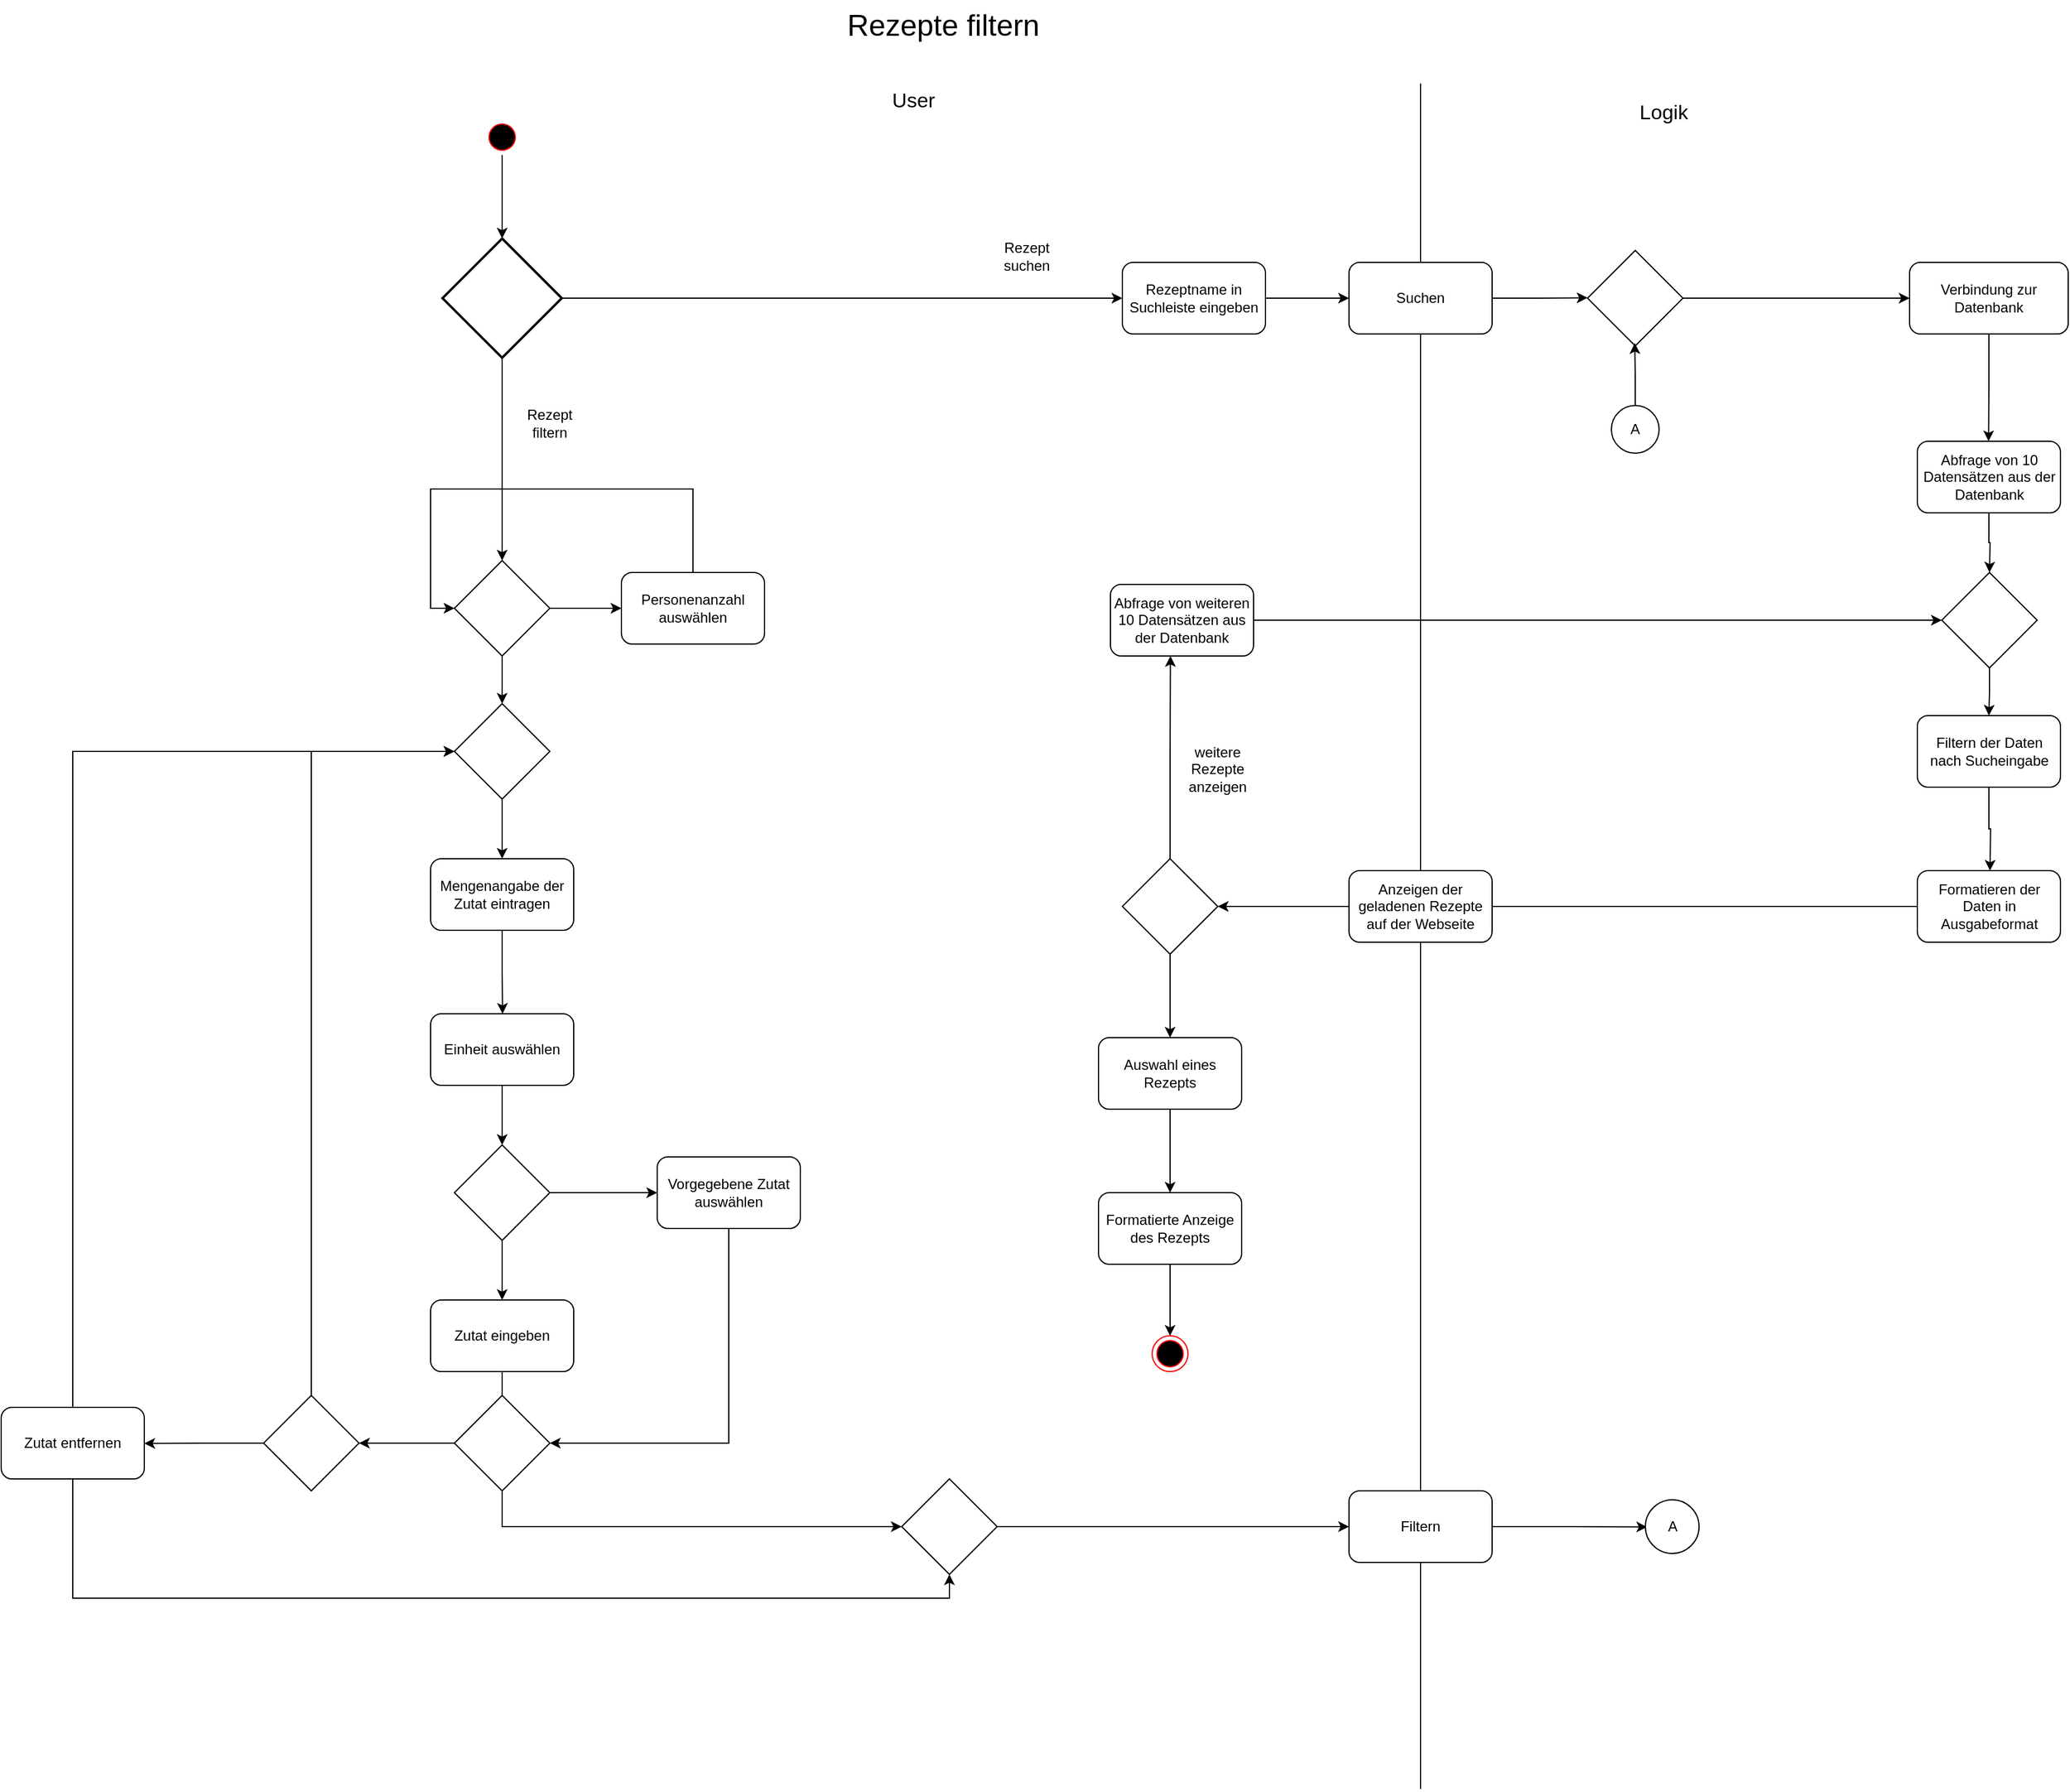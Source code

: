 <mxfile version="28.2.8">
  <diagram name="Seite-1" id="HaQuM1sftGkTOCXJzHrL">
    <mxGraphModel dx="2078" dy="871" grid="1" gridSize="10" guides="1" tooltips="1" connect="1" arrows="1" fold="1" page="1" pageScale="1" pageWidth="827" pageHeight="1169" math="0" shadow="0">
      <root>
        <mxCell id="0" />
        <mxCell id="1" parent="0" />
        <mxCell id="EVS9RXsHnxhM-Bmi1OHA-1" value="Rezepte filtern" style="text;html=1;whiteSpace=wrap;strokeColor=none;fillColor=none;align=center;verticalAlign=middle;rounded=0;fontSize=25;" vertex="1" parent="1">
          <mxGeometry x="70" y="10" width="200" height="40" as="geometry" />
        </mxCell>
        <mxCell id="EVS9RXsHnxhM-Bmi1OHA-2" value="" style="ellipse;html=1;shape=startState;fillColor=#000000;strokeColor=#ff0000;" vertex="1" parent="1">
          <mxGeometry x="-215" y="110" width="30" height="30" as="geometry" />
        </mxCell>
        <mxCell id="EVS9RXsHnxhM-Bmi1OHA-3" style="edgeStyle=orthogonalEdgeStyle;rounded=0;orthogonalLoop=1;jettySize=auto;html=1;exitX=0.5;exitY=1;exitDx=0;exitDy=0;exitPerimeter=0;entryX=0.5;entryY=0;entryDx=0;entryDy=0;" edge="1" parent="1" source="EVS9RXsHnxhM-Bmi1OHA-5" target="EVS9RXsHnxhM-Bmi1OHA-38">
          <mxGeometry relative="1" as="geometry">
            <mxPoint x="120" y="420" as="targetPoint" />
          </mxGeometry>
        </mxCell>
        <mxCell id="EVS9RXsHnxhM-Bmi1OHA-4" style="edgeStyle=orthogonalEdgeStyle;rounded=0;orthogonalLoop=1;jettySize=auto;html=1;exitX=1;exitY=0.5;exitDx=0;exitDy=0;exitPerimeter=0;" edge="1" parent="1" source="EVS9RXsHnxhM-Bmi1OHA-5" target="EVS9RXsHnxhM-Bmi1OHA-7">
          <mxGeometry relative="1" as="geometry" />
        </mxCell>
        <mxCell id="EVS9RXsHnxhM-Bmi1OHA-5" value="" style="strokeWidth=2;html=1;shape=mxgraph.flowchart.decision;whiteSpace=wrap;" vertex="1" parent="1">
          <mxGeometry x="-250" y="210" width="100" height="100" as="geometry" />
        </mxCell>
        <mxCell id="EVS9RXsHnxhM-Bmi1OHA-6" style="edgeStyle=orthogonalEdgeStyle;rounded=0;orthogonalLoop=1;jettySize=auto;html=1;exitX=1;exitY=0.5;exitDx=0;exitDy=0;entryX=0;entryY=0.5;entryDx=0;entryDy=0;" edge="1" parent="1" source="EVS9RXsHnxhM-Bmi1OHA-7" target="EVS9RXsHnxhM-Bmi1OHA-12">
          <mxGeometry relative="1" as="geometry" />
        </mxCell>
        <mxCell id="EVS9RXsHnxhM-Bmi1OHA-7" value="Rezeptname in Suchleiste eingeben" style="rounded=1;whiteSpace=wrap;html=1;" vertex="1" parent="1">
          <mxGeometry x="320" y="230" width="120" height="60" as="geometry" />
        </mxCell>
        <mxCell id="EVS9RXsHnxhM-Bmi1OHA-9" value="Logik" style="text;html=1;whiteSpace=wrap;strokeColor=none;fillColor=none;align=center;verticalAlign=middle;rounded=0;fontSize=17;" vertex="1" parent="1">
          <mxGeometry x="743.5" y="90" width="60" height="30" as="geometry" />
        </mxCell>
        <mxCell id="EVS9RXsHnxhM-Bmi1OHA-10" value="" style="endArrow=none;html=1;rounded=0;" edge="1" parent="1" source="EVS9RXsHnxhM-Bmi1OHA-40">
          <mxGeometry width="50" height="50" relative="1" as="geometry">
            <mxPoint x="570" y="1080" as="sourcePoint" />
            <mxPoint x="570" y="80" as="targetPoint" />
          </mxGeometry>
        </mxCell>
        <mxCell id="EVS9RXsHnxhM-Bmi1OHA-11" style="edgeStyle=orthogonalEdgeStyle;rounded=0;orthogonalLoop=1;jettySize=auto;html=1;exitX=1;exitY=0.5;exitDx=0;exitDy=0;" edge="1" parent="1" source="EVS9RXsHnxhM-Bmi1OHA-12">
          <mxGeometry relative="1" as="geometry">
            <mxPoint x="710" y="259.647" as="targetPoint" />
          </mxGeometry>
        </mxCell>
        <mxCell id="EVS9RXsHnxhM-Bmi1OHA-12" value="Suchen" style="rounded=1;whiteSpace=wrap;html=1;" vertex="1" parent="1">
          <mxGeometry x="510" y="230" width="120" height="60" as="geometry" />
        </mxCell>
        <mxCell id="EVS9RXsHnxhM-Bmi1OHA-13" style="edgeStyle=orthogonalEdgeStyle;rounded=0;orthogonalLoop=1;jettySize=auto;html=1;exitX=0.5;exitY=1;exitDx=0;exitDy=0;" edge="1" parent="1" source="EVS9RXsHnxhM-Bmi1OHA-14">
          <mxGeometry relative="1" as="geometry">
            <mxPoint x="1046.235" y="380" as="targetPoint" />
          </mxGeometry>
        </mxCell>
        <mxCell id="EVS9RXsHnxhM-Bmi1OHA-14" value="Verbindung zur Datenbank" style="rounded=1;whiteSpace=wrap;html=1;" vertex="1" parent="1">
          <mxGeometry x="980" y="230" width="133" height="60" as="geometry" />
        </mxCell>
        <mxCell id="EVS9RXsHnxhM-Bmi1OHA-15" style="edgeStyle=orthogonalEdgeStyle;rounded=0;orthogonalLoop=1;jettySize=auto;html=1;exitX=0.5;exitY=1;exitDx=0;exitDy=0;" edge="1" parent="1" source="EVS9RXsHnxhM-Bmi1OHA-16">
          <mxGeometry relative="1" as="geometry">
            <mxPoint x="1047" y="490" as="targetPoint" />
          </mxGeometry>
        </mxCell>
        <mxCell id="EVS9RXsHnxhM-Bmi1OHA-16" value="Abfrage von 10 Datensätzen aus der Datenbank" style="rounded=1;whiteSpace=wrap;html=1;" vertex="1" parent="1">
          <mxGeometry x="986.5" y="380" width="120" height="60" as="geometry" />
        </mxCell>
        <mxCell id="EVS9RXsHnxhM-Bmi1OHA-17" style="edgeStyle=orthogonalEdgeStyle;rounded=0;orthogonalLoop=1;jettySize=auto;html=1;exitX=0.5;exitY=1;exitDx=0;exitDy=0;" edge="1" parent="1" source="EVS9RXsHnxhM-Bmi1OHA-18">
          <mxGeometry relative="1" as="geometry">
            <mxPoint x="1047.412" y="740" as="targetPoint" />
          </mxGeometry>
        </mxCell>
        <mxCell id="EVS9RXsHnxhM-Bmi1OHA-18" value="Filtern der Daten nach Sucheingabe" style="rounded=1;whiteSpace=wrap;html=1;" vertex="1" parent="1">
          <mxGeometry x="986.5" y="610" width="120" height="60" as="geometry" />
        </mxCell>
        <mxCell id="EVS9RXsHnxhM-Bmi1OHA-19" style="edgeStyle=orthogonalEdgeStyle;rounded=0;orthogonalLoop=1;jettySize=auto;html=1;exitX=0;exitY=0.5;exitDx=0;exitDy=0;entryX=1;entryY=0.5;entryDx=0;entryDy=0;" edge="1" parent="1" source="EVS9RXsHnxhM-Bmi1OHA-20">
          <mxGeometry relative="1" as="geometry">
            <mxPoint x="620" y="770" as="targetPoint" />
          </mxGeometry>
        </mxCell>
        <mxCell id="EVS9RXsHnxhM-Bmi1OHA-20" value="Formatieren der Daten in Ausgabeformat" style="rounded=1;whiteSpace=wrap;html=1;" vertex="1" parent="1">
          <mxGeometry x="986.5" y="740" width="120" height="60" as="geometry" />
        </mxCell>
        <mxCell id="EVS9RXsHnxhM-Bmi1OHA-21" style="edgeStyle=orthogonalEdgeStyle;rounded=0;orthogonalLoop=1;jettySize=auto;html=1;exitX=0;exitY=0.5;exitDx=0;exitDy=0;entryX=1;entryY=0.5;entryDx=0;entryDy=0;" edge="1" parent="1" source="EVS9RXsHnxhM-Bmi1OHA-40" target="EVS9RXsHnxhM-Bmi1OHA-24">
          <mxGeometry relative="1" as="geometry">
            <mxPoint x="400" y="719.647" as="targetPoint" />
          </mxGeometry>
        </mxCell>
        <mxCell id="EVS9RXsHnxhM-Bmi1OHA-22" style="edgeStyle=orthogonalEdgeStyle;rounded=0;orthogonalLoop=1;jettySize=auto;html=1;exitX=0.5;exitY=0;exitDx=0;exitDy=0;" edge="1" parent="1" source="EVS9RXsHnxhM-Bmi1OHA-24">
          <mxGeometry relative="1" as="geometry">
            <mxPoint x="360.294" y="560" as="targetPoint" />
          </mxGeometry>
        </mxCell>
        <mxCell id="EVS9RXsHnxhM-Bmi1OHA-23" style="edgeStyle=orthogonalEdgeStyle;rounded=0;orthogonalLoop=1;jettySize=auto;html=1;exitX=0.5;exitY=1;exitDx=0;exitDy=0;entryX=0.5;entryY=0;entryDx=0;entryDy=0;" edge="1" parent="1" source="EVS9RXsHnxhM-Bmi1OHA-24" target="EVS9RXsHnxhM-Bmi1OHA-28">
          <mxGeometry relative="1" as="geometry">
            <mxPoint x="360.294" y="841.882" as="targetPoint" />
          </mxGeometry>
        </mxCell>
        <mxCell id="EVS9RXsHnxhM-Bmi1OHA-24" value="" style="rhombus;whiteSpace=wrap;html=1;" vertex="1" parent="1">
          <mxGeometry x="320" y="730" width="80" height="80" as="geometry" />
        </mxCell>
        <mxCell id="EVS9RXsHnxhM-Bmi1OHA-25" value="weitere Rezepte anzeigen" style="text;html=1;whiteSpace=wrap;strokeColor=none;fillColor=none;align=center;verticalAlign=middle;rounded=0;" vertex="1" parent="1">
          <mxGeometry x="370" y="640" width="60" height="30" as="geometry" />
        </mxCell>
        <mxCell id="EVS9RXsHnxhM-Bmi1OHA-26" value="Rezept suchen" style="text;html=1;whiteSpace=wrap;strokeColor=none;fillColor=none;align=center;verticalAlign=middle;rounded=0;" vertex="1" parent="1">
          <mxGeometry x="210" y="210" width="60" height="30" as="geometry" />
        </mxCell>
        <mxCell id="EVS9RXsHnxhM-Bmi1OHA-27" style="edgeStyle=orthogonalEdgeStyle;rounded=0;orthogonalLoop=1;jettySize=auto;html=1;" edge="1" parent="1" source="EVS9RXsHnxhM-Bmi1OHA-28">
          <mxGeometry relative="1" as="geometry">
            <mxPoint x="360" y="1010" as="targetPoint" />
          </mxGeometry>
        </mxCell>
        <mxCell id="EVS9RXsHnxhM-Bmi1OHA-28" value="Auswahl eines Rezepts" style="rounded=1;whiteSpace=wrap;html=1;" vertex="1" parent="1">
          <mxGeometry x="300" y="880" width="120" height="60" as="geometry" />
        </mxCell>
        <mxCell id="EVS9RXsHnxhM-Bmi1OHA-29" style="edgeStyle=orthogonalEdgeStyle;rounded=0;orthogonalLoop=1;jettySize=auto;html=1;exitX=0.5;exitY=1;exitDx=0;exitDy=0;entryX=0.5;entryY=0;entryDx=0;entryDy=0;" edge="1" parent="1" source="EVS9RXsHnxhM-Bmi1OHA-30" target="EVS9RXsHnxhM-Bmi1OHA-35">
          <mxGeometry relative="1" as="geometry" />
        </mxCell>
        <mxCell id="EVS9RXsHnxhM-Bmi1OHA-30" value="Formatierte Anzeige des Rezepts" style="rounded=1;whiteSpace=wrap;html=1;" vertex="1" parent="1">
          <mxGeometry x="300" y="1010" width="120" height="60" as="geometry" />
        </mxCell>
        <mxCell id="EVS9RXsHnxhM-Bmi1OHA-31" style="edgeStyle=orthogonalEdgeStyle;rounded=0;orthogonalLoop=1;jettySize=auto;html=1;exitX=1;exitY=0.5;exitDx=0;exitDy=0;entryX=0;entryY=0.5;entryDx=0;entryDy=0;" edge="1" parent="1" source="EVS9RXsHnxhM-Bmi1OHA-32" target="EVS9RXsHnxhM-Bmi1OHA-34">
          <mxGeometry relative="1" as="geometry" />
        </mxCell>
        <mxCell id="EVS9RXsHnxhM-Bmi1OHA-32" value="Abfrage von weiteren 10 Datensätzen aus der Datenbank" style="rounded=1;whiteSpace=wrap;html=1;" vertex="1" parent="1">
          <mxGeometry x="310" y="500" width="120" height="60" as="geometry" />
        </mxCell>
        <mxCell id="EVS9RXsHnxhM-Bmi1OHA-33" style="edgeStyle=orthogonalEdgeStyle;rounded=0;orthogonalLoop=1;jettySize=auto;html=1;exitX=0.5;exitY=1;exitDx=0;exitDy=0;entryX=0.5;entryY=0;entryDx=0;entryDy=0;" edge="1" parent="1" source="EVS9RXsHnxhM-Bmi1OHA-34" target="EVS9RXsHnxhM-Bmi1OHA-18">
          <mxGeometry relative="1" as="geometry" />
        </mxCell>
        <mxCell id="EVS9RXsHnxhM-Bmi1OHA-34" value="" style="rhombus;whiteSpace=wrap;html=1;" vertex="1" parent="1">
          <mxGeometry x="1007" y="490" width="80" height="80" as="geometry" />
        </mxCell>
        <mxCell id="EVS9RXsHnxhM-Bmi1OHA-35" value="" style="ellipse;html=1;shape=endState;fillColor=#000000;strokeColor=#ff0000;" vertex="1" parent="1">
          <mxGeometry x="345" y="1130" width="30" height="30" as="geometry" />
        </mxCell>
        <mxCell id="EVS9RXsHnxhM-Bmi1OHA-36" value="Rezept filtern" style="text;html=1;whiteSpace=wrap;strokeColor=none;fillColor=none;align=center;verticalAlign=middle;rounded=0;" vertex="1" parent="1">
          <mxGeometry x="-190" y="350" width="60" height="30" as="geometry" />
        </mxCell>
        <mxCell id="EVS9RXsHnxhM-Bmi1OHA-37" style="edgeStyle=orthogonalEdgeStyle;rounded=0;orthogonalLoop=1;jettySize=auto;html=1;exitX=0.5;exitY=1;exitDx=0;exitDy=0;" edge="1" parent="1" source="EVS9RXsHnxhM-Bmi1OHA-38">
          <mxGeometry relative="1" as="geometry">
            <mxPoint x="-200" y="600" as="targetPoint" />
          </mxGeometry>
        </mxCell>
        <mxCell id="EVS9RXsHnxhM-Bmi1OHA-38" value="" style="rhombus;whiteSpace=wrap;html=1;" vertex="1" parent="1">
          <mxGeometry x="-240" y="480" width="80" height="80" as="geometry" />
        </mxCell>
        <mxCell id="EVS9RXsHnxhM-Bmi1OHA-39" value="" style="endArrow=none;html=1;rounded=0;" edge="1" parent="1" source="EVS9RXsHnxhM-Bmi1OHA-62" target="EVS9RXsHnxhM-Bmi1OHA-40">
          <mxGeometry width="50" height="50" relative="1" as="geometry">
            <mxPoint x="570" y="1510" as="sourcePoint" />
            <mxPoint x="560" y="80" as="targetPoint" />
          </mxGeometry>
        </mxCell>
        <mxCell id="EVS9RXsHnxhM-Bmi1OHA-40" value="Anzeigen der geladenen Rezepte auf der Webseite" style="rounded=1;whiteSpace=wrap;html=1;" vertex="1" parent="1">
          <mxGeometry x="510" y="740" width="120" height="60" as="geometry" />
        </mxCell>
        <mxCell id="EVS9RXsHnxhM-Bmi1OHA-41" style="edgeStyle=orthogonalEdgeStyle;rounded=0;orthogonalLoop=1;jettySize=auto;html=1;entryX=0.5;entryY=0;entryDx=0;entryDy=0;entryPerimeter=0;" edge="1" parent="1" source="EVS9RXsHnxhM-Bmi1OHA-2" target="EVS9RXsHnxhM-Bmi1OHA-5">
          <mxGeometry relative="1" as="geometry" />
        </mxCell>
        <mxCell id="EVS9RXsHnxhM-Bmi1OHA-42" value="User" style="text;html=1;whiteSpace=wrap;strokeColor=none;fillColor=none;align=center;verticalAlign=middle;rounded=0;fontSize=17;" vertex="1" parent="1">
          <mxGeometry x="115" y="80" width="60" height="30" as="geometry" />
        </mxCell>
        <mxCell id="EVS9RXsHnxhM-Bmi1OHA-43" style="edgeStyle=orthogonalEdgeStyle;rounded=0;orthogonalLoop=1;jettySize=auto;html=1;exitX=1;exitY=0.5;exitDx=0;exitDy=0;entryX=0;entryY=0.5;entryDx=0;entryDy=0;" edge="1" parent="1" source="EVS9RXsHnxhM-Bmi1OHA-38" target="EVS9RXsHnxhM-Bmi1OHA-45">
          <mxGeometry relative="1" as="geometry">
            <mxPoint x="-10" y="520" as="sourcePoint" />
          </mxGeometry>
        </mxCell>
        <mxCell id="EVS9RXsHnxhM-Bmi1OHA-44" style="edgeStyle=orthogonalEdgeStyle;rounded=0;orthogonalLoop=1;jettySize=auto;html=1;exitX=0.5;exitY=0;exitDx=0;exitDy=0;entryX=0;entryY=0.5;entryDx=0;entryDy=0;" edge="1" parent="1" source="EVS9RXsHnxhM-Bmi1OHA-45" target="EVS9RXsHnxhM-Bmi1OHA-38">
          <mxGeometry relative="1" as="geometry">
            <Array as="points">
              <mxPoint x="-40" y="420" />
              <mxPoint x="-260" y="420" />
              <mxPoint x="-260" y="520" />
            </Array>
          </mxGeometry>
        </mxCell>
        <mxCell id="EVS9RXsHnxhM-Bmi1OHA-45" value="Personenanzahl auswählen" style="rounded=1;whiteSpace=wrap;html=1;" vertex="1" parent="1">
          <mxGeometry x="-100" y="490" width="120" height="60" as="geometry" />
        </mxCell>
        <mxCell id="EVS9RXsHnxhM-Bmi1OHA-46" style="edgeStyle=orthogonalEdgeStyle;rounded=0;orthogonalLoop=1;jettySize=auto;html=1;exitX=0.5;exitY=1;exitDx=0;exitDy=0;" edge="1" parent="1" source="EVS9RXsHnxhM-Bmi1OHA-47">
          <mxGeometry relative="1" as="geometry">
            <mxPoint x="-199.647" y="860" as="targetPoint" />
          </mxGeometry>
        </mxCell>
        <mxCell id="EVS9RXsHnxhM-Bmi1OHA-47" value="Mengenangabe der Zutat eintragen" style="rounded=1;whiteSpace=wrap;html=1;" vertex="1" parent="1">
          <mxGeometry x="-260" y="730" width="120" height="60" as="geometry" />
        </mxCell>
        <mxCell id="EVS9RXsHnxhM-Bmi1OHA-48" style="edgeStyle=orthogonalEdgeStyle;rounded=0;orthogonalLoop=1;jettySize=auto;html=1;exitX=0.5;exitY=1;exitDx=0;exitDy=0;entryX=0.5;entryY=0;entryDx=0;entryDy=0;" edge="1" parent="1" source="EVS9RXsHnxhM-Bmi1OHA-49" target="EVS9RXsHnxhM-Bmi1OHA-54">
          <mxGeometry relative="1" as="geometry">
            <mxPoint x="-199.647" y="950" as="targetPoint" />
          </mxGeometry>
        </mxCell>
        <mxCell id="EVS9RXsHnxhM-Bmi1OHA-49" value="Einheit auswählen" style="rounded=1;whiteSpace=wrap;html=1;" vertex="1" parent="1">
          <mxGeometry x="-260" y="860" width="120" height="60" as="geometry" />
        </mxCell>
        <mxCell id="EVS9RXsHnxhM-Bmi1OHA-50" style="edgeStyle=orthogonalEdgeStyle;rounded=0;orthogonalLoop=1;jettySize=auto;html=1;exitX=0.5;exitY=1;exitDx=0;exitDy=0;entryX=0.5;entryY=0;entryDx=0;entryDy=0;" edge="1" parent="1" source="EVS9RXsHnxhM-Bmi1OHA-51">
          <mxGeometry relative="1" as="geometry">
            <mxPoint x="-200.0" y="1210.0" as="targetPoint" />
          </mxGeometry>
        </mxCell>
        <mxCell id="EVS9RXsHnxhM-Bmi1OHA-51" value="Zutat eingeben" style="rounded=1;whiteSpace=wrap;html=1;" vertex="1" parent="1">
          <mxGeometry x="-260" y="1100" width="120" height="60" as="geometry" />
        </mxCell>
        <mxCell id="EVS9RXsHnxhM-Bmi1OHA-52" style="edgeStyle=orthogonalEdgeStyle;rounded=0;orthogonalLoop=1;jettySize=auto;html=1;exitX=0.5;exitY=1;exitDx=0;exitDy=0;entryX=0.5;entryY=0;entryDx=0;entryDy=0;" edge="1" parent="1" source="EVS9RXsHnxhM-Bmi1OHA-54" target="EVS9RXsHnxhM-Bmi1OHA-51">
          <mxGeometry relative="1" as="geometry" />
        </mxCell>
        <mxCell id="EVS9RXsHnxhM-Bmi1OHA-53" style="edgeStyle=orthogonalEdgeStyle;rounded=0;orthogonalLoop=1;jettySize=auto;html=1;exitX=1;exitY=0.5;exitDx=0;exitDy=0;entryX=0;entryY=0.5;entryDx=0;entryDy=0;" edge="1" parent="1" source="EVS9RXsHnxhM-Bmi1OHA-54">
          <mxGeometry relative="1" as="geometry">
            <mxPoint x="-70.0" y="1010.0" as="targetPoint" />
          </mxGeometry>
        </mxCell>
        <mxCell id="EVS9RXsHnxhM-Bmi1OHA-54" value="" style="rhombus;whiteSpace=wrap;html=1;" vertex="1" parent="1">
          <mxGeometry x="-240" y="970" width="80" height="80" as="geometry" />
        </mxCell>
        <mxCell id="EVS9RXsHnxhM-Bmi1OHA-55" style="edgeStyle=orthogonalEdgeStyle;rounded=0;orthogonalLoop=1;jettySize=auto;html=1;exitX=0.5;exitY=1;exitDx=0;exitDy=0;entryX=1;entryY=0.5;entryDx=0;entryDy=0;" edge="1" parent="1" source="EVS9RXsHnxhM-Bmi1OHA-56" target="EVS9RXsHnxhM-Bmi1OHA-59">
          <mxGeometry relative="1" as="geometry" />
        </mxCell>
        <mxCell id="EVS9RXsHnxhM-Bmi1OHA-56" value="Vorgegebene Zutat auswählen" style="rounded=1;whiteSpace=wrap;html=1;" vertex="1" parent="1">
          <mxGeometry x="-70" y="980" width="120" height="60" as="geometry" />
        </mxCell>
        <mxCell id="EVS9RXsHnxhM-Bmi1OHA-57" style="edgeStyle=orthogonalEdgeStyle;rounded=0;orthogonalLoop=1;jettySize=auto;html=1;exitX=0;exitY=0.5;exitDx=0;exitDy=0;entryX=1;entryY=0.5;entryDx=0;entryDy=0;" edge="1" parent="1" source="EVS9RXsHnxhM-Bmi1OHA-59" target="EVS9RXsHnxhM-Bmi1OHA-70">
          <mxGeometry relative="1" as="geometry" />
        </mxCell>
        <mxCell id="EVS9RXsHnxhM-Bmi1OHA-58" style="edgeStyle=orthogonalEdgeStyle;rounded=0;orthogonalLoop=1;jettySize=auto;html=1;exitX=0.5;exitY=1;exitDx=0;exitDy=0;entryX=0;entryY=0.5;entryDx=0;entryDy=0;" edge="1" parent="1" source="EVS9RXsHnxhM-Bmi1OHA-59" target="EVS9RXsHnxhM-Bmi1OHA-75">
          <mxGeometry relative="1" as="geometry" />
        </mxCell>
        <mxCell id="EVS9RXsHnxhM-Bmi1OHA-59" value="" style="rhombus;whiteSpace=wrap;html=1;" vertex="1" parent="1">
          <mxGeometry x="-240" y="1180" width="80" height="80" as="geometry" />
        </mxCell>
        <mxCell id="EVS9RXsHnxhM-Bmi1OHA-60" value="" style="endArrow=none;html=1;rounded=0;" edge="1" parent="1" target="EVS9RXsHnxhM-Bmi1OHA-62">
          <mxGeometry width="50" height="50" relative="1" as="geometry">
            <mxPoint x="570" y="1510" as="sourcePoint" />
            <mxPoint x="570" y="800" as="targetPoint" />
          </mxGeometry>
        </mxCell>
        <mxCell id="EVS9RXsHnxhM-Bmi1OHA-61" style="edgeStyle=orthogonalEdgeStyle;rounded=0;orthogonalLoop=1;jettySize=auto;html=1;exitX=1;exitY=0.5;exitDx=0;exitDy=0;" edge="1" parent="1" source="EVS9RXsHnxhM-Bmi1OHA-62">
          <mxGeometry relative="1" as="geometry">
            <mxPoint x="760" y="1290.333" as="targetPoint" />
          </mxGeometry>
        </mxCell>
        <mxCell id="EVS9RXsHnxhM-Bmi1OHA-62" value="Filtern" style="rounded=1;whiteSpace=wrap;html=1;" vertex="1" parent="1">
          <mxGeometry x="510" y="1260" width="120" height="60" as="geometry" />
        </mxCell>
        <mxCell id="EVS9RXsHnxhM-Bmi1OHA-63" style="edgeStyle=orthogonalEdgeStyle;rounded=0;orthogonalLoop=1;jettySize=auto;html=1;exitX=1;exitY=0.5;exitDx=0;exitDy=0;entryX=0;entryY=0.5;entryDx=0;entryDy=0;" edge="1" parent="1" source="EVS9RXsHnxhM-Bmi1OHA-64" target="EVS9RXsHnxhM-Bmi1OHA-14">
          <mxGeometry relative="1" as="geometry" />
        </mxCell>
        <mxCell id="EVS9RXsHnxhM-Bmi1OHA-64" value="" style="rhombus;whiteSpace=wrap;html=1;" vertex="1" parent="1">
          <mxGeometry x="710" y="220" width="80" height="80" as="geometry" />
        </mxCell>
        <mxCell id="EVS9RXsHnxhM-Bmi1OHA-65" value="A" style="ellipse;whiteSpace=wrap;html=1;aspect=fixed;" vertex="1" parent="1">
          <mxGeometry x="730" y="350" width="40" height="40" as="geometry" />
        </mxCell>
        <mxCell id="EVS9RXsHnxhM-Bmi1OHA-66" style="edgeStyle=orthogonalEdgeStyle;rounded=0;orthogonalLoop=1;jettySize=auto;html=1;entryX=0.495;entryY=0.971;entryDx=0;entryDy=0;entryPerimeter=0;" edge="1" parent="1" source="EVS9RXsHnxhM-Bmi1OHA-65" target="EVS9RXsHnxhM-Bmi1OHA-64">
          <mxGeometry relative="1" as="geometry" />
        </mxCell>
        <mxCell id="EVS9RXsHnxhM-Bmi1OHA-67" value="A" style="ellipse;whiteSpace=wrap;html=1;aspect=fixed;" vertex="1" parent="1">
          <mxGeometry x="758.5" y="1267.5" width="45" height="45" as="geometry" />
        </mxCell>
        <mxCell id="EVS9RXsHnxhM-Bmi1OHA-68" style="edgeStyle=orthogonalEdgeStyle;rounded=0;orthogonalLoop=1;jettySize=auto;html=1;exitX=0;exitY=0.5;exitDx=0;exitDy=0;" edge="1" parent="1" source="EVS9RXsHnxhM-Bmi1OHA-70">
          <mxGeometry relative="1" as="geometry">
            <mxPoint x="-500.0" y="1220.25" as="targetPoint" />
          </mxGeometry>
        </mxCell>
        <mxCell id="EVS9RXsHnxhM-Bmi1OHA-69" style="edgeStyle=orthogonalEdgeStyle;rounded=0;orthogonalLoop=1;jettySize=auto;html=1;exitX=0.5;exitY=0;exitDx=0;exitDy=0;entryX=0;entryY=0.5;entryDx=0;entryDy=0;" edge="1" parent="1" source="EVS9RXsHnxhM-Bmi1OHA-70" target="EVS9RXsHnxhM-Bmi1OHA-77">
          <mxGeometry relative="1" as="geometry" />
        </mxCell>
        <mxCell id="EVS9RXsHnxhM-Bmi1OHA-70" value="" style="rhombus;whiteSpace=wrap;html=1;" vertex="1" parent="1">
          <mxGeometry x="-400" y="1180" width="80" height="80" as="geometry" />
        </mxCell>
        <mxCell id="EVS9RXsHnxhM-Bmi1OHA-71" style="edgeStyle=orthogonalEdgeStyle;rounded=0;orthogonalLoop=1;jettySize=auto;html=1;exitX=0.5;exitY=1;exitDx=0;exitDy=0;entryX=0.5;entryY=1;entryDx=0;entryDy=0;" edge="1" parent="1" source="EVS9RXsHnxhM-Bmi1OHA-73" target="EVS9RXsHnxhM-Bmi1OHA-75">
          <mxGeometry relative="1" as="geometry" />
        </mxCell>
        <mxCell id="EVS9RXsHnxhM-Bmi1OHA-72" style="edgeStyle=orthogonalEdgeStyle;rounded=0;orthogonalLoop=1;jettySize=auto;html=1;exitX=0.5;exitY=0;exitDx=0;exitDy=0;entryX=0;entryY=0.5;entryDx=0;entryDy=0;" edge="1" parent="1" source="EVS9RXsHnxhM-Bmi1OHA-73" target="EVS9RXsHnxhM-Bmi1OHA-77">
          <mxGeometry relative="1" as="geometry" />
        </mxCell>
        <mxCell id="EVS9RXsHnxhM-Bmi1OHA-73" value="Zutat entfernen" style="rounded=1;whiteSpace=wrap;html=1;" vertex="1" parent="1">
          <mxGeometry x="-620" y="1190" width="120" height="60" as="geometry" />
        </mxCell>
        <mxCell id="EVS9RXsHnxhM-Bmi1OHA-74" style="edgeStyle=orthogonalEdgeStyle;rounded=0;orthogonalLoop=1;jettySize=auto;html=1;exitX=1;exitY=0.5;exitDx=0;exitDy=0;entryX=0;entryY=0.5;entryDx=0;entryDy=0;" edge="1" parent="1" source="EVS9RXsHnxhM-Bmi1OHA-75" target="EVS9RXsHnxhM-Bmi1OHA-62">
          <mxGeometry relative="1" as="geometry" />
        </mxCell>
        <mxCell id="EVS9RXsHnxhM-Bmi1OHA-75" value="" style="rhombus;whiteSpace=wrap;html=1;" vertex="1" parent="1">
          <mxGeometry x="135" y="1250" width="80" height="80" as="geometry" />
        </mxCell>
        <mxCell id="EVS9RXsHnxhM-Bmi1OHA-76" style="edgeStyle=orthogonalEdgeStyle;rounded=0;orthogonalLoop=1;jettySize=auto;html=1;exitX=0.5;exitY=1;exitDx=0;exitDy=0;entryX=0.5;entryY=0;entryDx=0;entryDy=0;" edge="1" parent="1" source="EVS9RXsHnxhM-Bmi1OHA-77" target="EVS9RXsHnxhM-Bmi1OHA-47">
          <mxGeometry relative="1" as="geometry" />
        </mxCell>
        <mxCell id="EVS9RXsHnxhM-Bmi1OHA-77" value="" style="rhombus;whiteSpace=wrap;html=1;" vertex="1" parent="1">
          <mxGeometry x="-240" y="600" width="80" height="80" as="geometry" />
        </mxCell>
      </root>
    </mxGraphModel>
  </diagram>
</mxfile>

